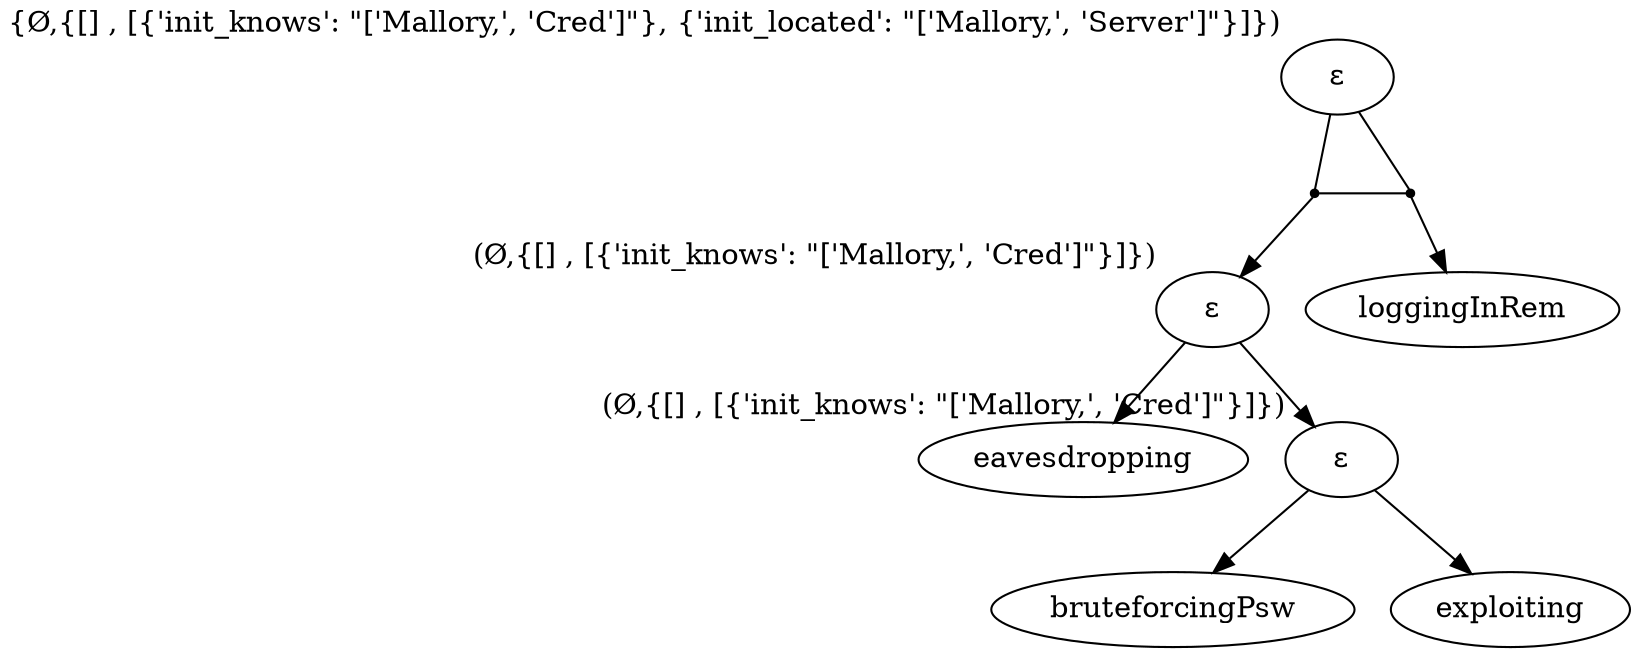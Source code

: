 // Bin Tree
digraph {
	Eps1 [label="ε" xlabel="{Ø,{[] , [{'init_knows': \"['Mallory,', 'Cred']\"}, {'init_located': \"['Mallory,', 'Server']\"}]})"]
	Eps2 [label="ε" xlabel="(Ø,{[] , [{'init_knows': \"['Mallory,', 'Cred']\"}]})"]
	eavesdropping [label=eavesdropping xlabel=""]
	Eps2 -> eavesdropping
	Eps3 [label="ε" xlabel="(Ø,{[] , [{'init_knows': \"['Mallory,', 'Cred']\"}]})"]
	bruteforcingPsw [label=bruteforcingPsw xlabel=""]
	Eps3 -> bruteforcingPsw
	exploiting [label=exploiting xlabel=""]
	Eps3 -> exploiting
	Eps2 -> Eps3
	"SAND1,0" [label="" shape=point]
	Eps1 -> "SAND1,0" [arrowhead=none]
	"SAND1,0" -> Eps2
	"SAND1,0" -> "SAND1,1" [arrowhead=none constraint=false]
	loggingInRem [label=loggingInRem xlabel=""]
	"SAND1,1" [label="" shape=point]
	Eps1 -> "SAND1,1" [arrowhead=none]
	"SAND1,1" -> loggingInRem
}
